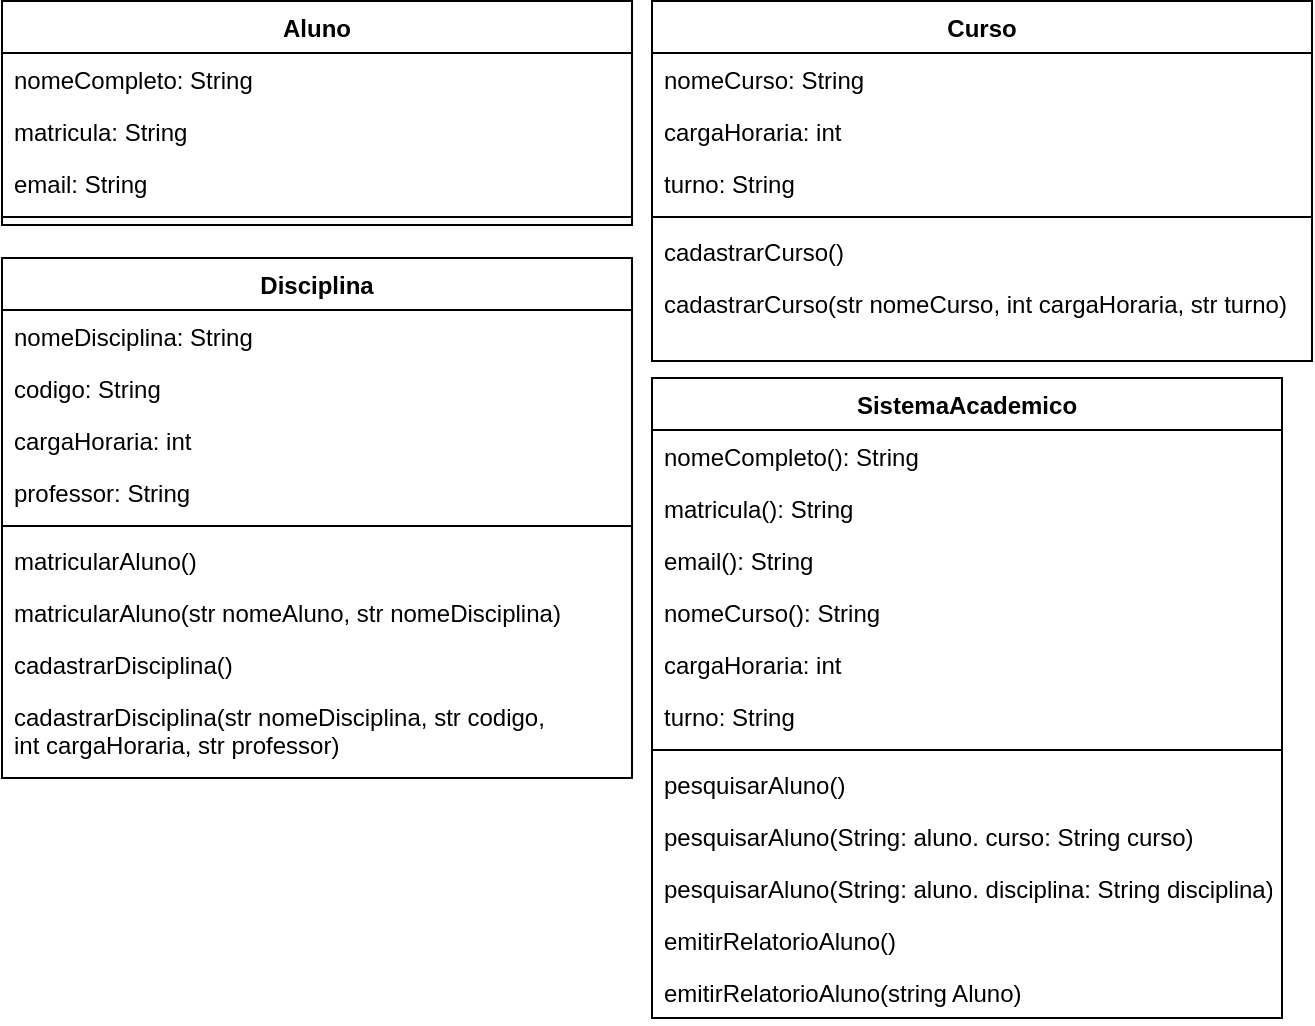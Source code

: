 <mxfile>
    <diagram id="dzd5T2bqEIZQxkTFIxDC" name="Page-1">
        <mxGraphModel dx="757" dy="433" grid="1" gridSize="10" guides="1" tooltips="1" connect="1" arrows="1" fold="1" page="1" pageScale="1" pageWidth="850" pageHeight="1100" math="0" shadow="0">
            <root>
                <mxCell id="0"/>
                <mxCell id="1" parent="0"/>
                <mxCell id="axf6R6CwoxNQ-fYzo1CO-9" value="Aluno" style="swimlane;fontStyle=1;align=center;verticalAlign=top;childLayout=stackLayout;horizontal=1;startSize=26;horizontalStack=0;resizeParent=1;resizeParentMax=0;resizeLast=0;collapsible=1;marginBottom=0;" parent="1" vertex="1">
                    <mxGeometry x="315" y="141.5" width="315" height="112" as="geometry"/>
                </mxCell>
                <mxCell id="axf6R6CwoxNQ-fYzo1CO-10" value="nomeCompleto: String" style="text;strokeColor=none;fillColor=none;align=left;verticalAlign=top;spacingLeft=4;spacingRight=4;overflow=hidden;rotatable=0;points=[[0,0.5],[1,0.5]];portConstraint=eastwest;" parent="axf6R6CwoxNQ-fYzo1CO-9" vertex="1">
                    <mxGeometry y="26" width="315" height="26" as="geometry"/>
                </mxCell>
                <mxCell id="axf6R6CwoxNQ-fYzo1CO-13" value="matricula: String" style="text;strokeColor=none;fillColor=none;align=left;verticalAlign=top;spacingLeft=4;spacingRight=4;overflow=hidden;rotatable=0;points=[[0,0.5],[1,0.5]];portConstraint=eastwest;" parent="axf6R6CwoxNQ-fYzo1CO-9" vertex="1">
                    <mxGeometry y="52" width="315" height="26" as="geometry"/>
                </mxCell>
                <mxCell id="axf6R6CwoxNQ-fYzo1CO-14" value="email: String" style="text;strokeColor=none;fillColor=none;align=left;verticalAlign=top;spacingLeft=4;spacingRight=4;overflow=hidden;rotatable=0;points=[[0,0.5],[1,0.5]];portConstraint=eastwest;" parent="axf6R6CwoxNQ-fYzo1CO-9" vertex="1">
                    <mxGeometry y="78" width="315" height="26" as="geometry"/>
                </mxCell>
                <mxCell id="axf6R6CwoxNQ-fYzo1CO-11" value="" style="line;strokeWidth=1;fillColor=none;align=left;verticalAlign=middle;spacingTop=-1;spacingLeft=3;spacingRight=3;rotatable=0;labelPosition=right;points=[];portConstraint=eastwest;" parent="axf6R6CwoxNQ-fYzo1CO-9" vertex="1">
                    <mxGeometry y="104" width="315" height="8" as="geometry"/>
                </mxCell>
                <mxCell id="19" value="Curso" style="swimlane;fontStyle=1;align=center;verticalAlign=top;childLayout=stackLayout;horizontal=1;startSize=26;horizontalStack=0;resizeParent=1;resizeParentMax=0;resizeLast=0;collapsible=1;marginBottom=0;" parent="1" vertex="1">
                    <mxGeometry x="640" y="141.5" width="330" height="180" as="geometry"/>
                </mxCell>
                <mxCell id="20" value="nomeCurso: String" style="text;strokeColor=none;fillColor=none;align=left;verticalAlign=top;spacingLeft=4;spacingRight=4;overflow=hidden;rotatable=0;points=[[0,0.5],[1,0.5]];portConstraint=eastwest;" parent="19" vertex="1">
                    <mxGeometry y="26" width="330" height="26" as="geometry"/>
                </mxCell>
                <mxCell id="21" value="cargaHoraria: int" style="text;strokeColor=none;fillColor=none;align=left;verticalAlign=top;spacingLeft=4;spacingRight=4;overflow=hidden;rotatable=0;points=[[0,0.5],[1,0.5]];portConstraint=eastwest;" parent="19" vertex="1">
                    <mxGeometry y="52" width="330" height="26" as="geometry"/>
                </mxCell>
                <mxCell id="22" value="turno: String" style="text;strokeColor=none;fillColor=none;align=left;verticalAlign=top;spacingLeft=4;spacingRight=4;overflow=hidden;rotatable=0;points=[[0,0.5],[1,0.5]];portConstraint=eastwest;" parent="19" vertex="1">
                    <mxGeometry y="78" width="330" height="26" as="geometry"/>
                </mxCell>
                <mxCell id="23" value="" style="line;strokeWidth=1;fillColor=none;align=left;verticalAlign=middle;spacingTop=-1;spacingLeft=3;spacingRight=3;rotatable=0;labelPosition=right;points=[];portConstraint=eastwest;" parent="19" vertex="1">
                    <mxGeometry y="104" width="330" height="8" as="geometry"/>
                </mxCell>
                <mxCell id="24" value="cadastrarCurso()" style="text;strokeColor=none;fillColor=none;align=left;verticalAlign=top;spacingLeft=4;spacingRight=4;overflow=hidden;rotatable=0;points=[[0,0.5],[1,0.5]];portConstraint=eastwest;" parent="19" vertex="1">
                    <mxGeometry y="112" width="330" height="26" as="geometry"/>
                </mxCell>
                <mxCell id="25" value="cadastrarCurso(str nomeCurso, int cargaHoraria, str turno)" style="text;strokeColor=none;fillColor=none;align=left;verticalAlign=top;spacingLeft=4;spacingRight=4;overflow=hidden;rotatable=0;points=[[0,0.5],[1,0.5]];portConstraint=eastwest;" parent="19" vertex="1">
                    <mxGeometry y="138" width="330" height="42" as="geometry"/>
                </mxCell>
                <mxCell id="29" value="Disciplina" style="swimlane;fontStyle=1;align=center;verticalAlign=top;childLayout=stackLayout;horizontal=1;startSize=26;horizontalStack=0;resizeParent=1;resizeParentMax=0;resizeLast=0;collapsible=1;marginBottom=0;" parent="1" vertex="1">
                    <mxGeometry x="315" y="270" width="315" height="260" as="geometry"/>
                </mxCell>
                <mxCell id="30" value="nomeDisciplina: String" style="text;strokeColor=none;fillColor=none;align=left;verticalAlign=top;spacingLeft=4;spacingRight=4;overflow=hidden;rotatable=0;points=[[0,0.5],[1,0.5]];portConstraint=eastwest;" parent="29" vertex="1">
                    <mxGeometry y="26" width="315" height="26" as="geometry"/>
                </mxCell>
                <mxCell id="31" value="codigo: String" style="text;strokeColor=none;fillColor=none;align=left;verticalAlign=top;spacingLeft=4;spacingRight=4;overflow=hidden;rotatable=0;points=[[0,0.5],[1,0.5]];portConstraint=eastwest;" parent="29" vertex="1">
                    <mxGeometry y="52" width="315" height="26" as="geometry"/>
                </mxCell>
                <mxCell id="32" value="cargaHoraria: int" style="text;strokeColor=none;fillColor=none;align=left;verticalAlign=top;spacingLeft=4;spacingRight=4;overflow=hidden;rotatable=0;points=[[0,0.5],[1,0.5]];portConstraint=eastwest;" parent="29" vertex="1">
                    <mxGeometry y="78" width="315" height="26" as="geometry"/>
                </mxCell>
                <mxCell id="49" value="professor: String" style="text;strokeColor=none;fillColor=none;align=left;verticalAlign=top;spacingLeft=4;spacingRight=4;overflow=hidden;rotatable=0;points=[[0,0.5],[1,0.5]];portConstraint=eastwest;" parent="29" vertex="1">
                    <mxGeometry y="104" width="315" height="26" as="geometry"/>
                </mxCell>
                <mxCell id="33" value="" style="line;strokeWidth=1;fillColor=none;align=left;verticalAlign=middle;spacingTop=-1;spacingLeft=3;spacingRight=3;rotatable=0;labelPosition=right;points=[];portConstraint=eastwest;" parent="29" vertex="1">
                    <mxGeometry y="130" width="315" height="8" as="geometry"/>
                </mxCell>
                <mxCell id="34" value="matricularAluno()" style="text;strokeColor=none;fillColor=none;align=left;verticalAlign=top;spacingLeft=4;spacingRight=4;overflow=hidden;rotatable=0;points=[[0,0.5],[1,0.5]];portConstraint=eastwest;" parent="29" vertex="1">
                    <mxGeometry y="138" width="315" height="26" as="geometry"/>
                </mxCell>
                <mxCell id="50" value="matricularAluno(str nomeAluno, str nomeDisciplina)" style="text;strokeColor=none;fillColor=none;align=left;verticalAlign=top;spacingLeft=4;spacingRight=4;overflow=hidden;rotatable=0;points=[[0,0.5],[1,0.5]];portConstraint=eastwest;" parent="29" vertex="1">
                    <mxGeometry y="164" width="315" height="26" as="geometry"/>
                </mxCell>
                <mxCell id="35" value="cadastrarDisciplina()" style="text;strokeColor=none;fillColor=none;align=left;verticalAlign=top;spacingLeft=4;spacingRight=4;overflow=hidden;rotatable=0;points=[[0,0.5],[1,0.5]];portConstraint=eastwest;" parent="29" vertex="1">
                    <mxGeometry y="190" width="315" height="26" as="geometry"/>
                </mxCell>
                <mxCell id="51" value="cadastrarDisciplina(str nomeDisciplina, str codigo,&#10;int cargaHoraria, str professor)" style="text;strokeColor=none;fillColor=none;align=left;verticalAlign=top;spacingLeft=4;spacingRight=4;overflow=hidden;rotatable=0;points=[[0,0.5],[1,0.5]];portConstraint=eastwest;" parent="29" vertex="1">
                    <mxGeometry y="216" width="315" height="44" as="geometry"/>
                </mxCell>
                <mxCell id="39" value="SistemaAcademico" style="swimlane;fontStyle=1;align=center;verticalAlign=top;childLayout=stackLayout;horizontal=1;startSize=26;horizontalStack=0;resizeParent=1;resizeParentMax=0;resizeLast=0;collapsible=1;marginBottom=0;" parent="1" vertex="1">
                    <mxGeometry x="640" y="330" width="315" height="320" as="geometry"/>
                </mxCell>
                <mxCell id="53" value="nomeCompleto(): String" style="text;strokeColor=none;fillColor=none;align=left;verticalAlign=top;spacingLeft=4;spacingRight=4;overflow=hidden;rotatable=0;points=[[0,0.5],[1,0.5]];portConstraint=eastwest;" vertex="1" parent="39">
                    <mxGeometry y="26" width="315" height="26" as="geometry"/>
                </mxCell>
                <mxCell id="54" value="matricula(): String" style="text;strokeColor=none;fillColor=none;align=left;verticalAlign=top;spacingLeft=4;spacingRight=4;overflow=hidden;rotatable=0;points=[[0,0.5],[1,0.5]];portConstraint=eastwest;" vertex="1" parent="39">
                    <mxGeometry y="52" width="315" height="26" as="geometry"/>
                </mxCell>
                <mxCell id="55" value="email(): String" style="text;strokeColor=none;fillColor=none;align=left;verticalAlign=top;spacingLeft=4;spacingRight=4;overflow=hidden;rotatable=0;points=[[0,0.5],[1,0.5]];portConstraint=eastwest;" vertex="1" parent="39">
                    <mxGeometry y="78" width="315" height="26" as="geometry"/>
                </mxCell>
                <mxCell id="56" value="nomeCurso(): String" style="text;strokeColor=none;fillColor=none;align=left;verticalAlign=top;spacingLeft=4;spacingRight=4;overflow=hidden;rotatable=0;points=[[0,0.5],[1,0.5]];portConstraint=eastwest;" vertex="1" parent="39">
                    <mxGeometry y="104" width="315" height="26" as="geometry"/>
                </mxCell>
                <mxCell id="57" value="cargaHoraria: int" style="text;strokeColor=none;fillColor=none;align=left;verticalAlign=top;spacingLeft=4;spacingRight=4;overflow=hidden;rotatable=0;points=[[0,0.5],[1,0.5]];portConstraint=eastwest;" vertex="1" parent="39">
                    <mxGeometry y="130" width="315" height="26" as="geometry"/>
                </mxCell>
                <mxCell id="58" value="turno: String" style="text;strokeColor=none;fillColor=none;align=left;verticalAlign=top;spacingLeft=4;spacingRight=4;overflow=hidden;rotatable=0;points=[[0,0.5],[1,0.5]];portConstraint=eastwest;" vertex="1" parent="39">
                    <mxGeometry y="156" width="315" height="26" as="geometry"/>
                </mxCell>
                <mxCell id="43" value="" style="line;strokeWidth=1;fillColor=none;align=left;verticalAlign=middle;spacingTop=-1;spacingLeft=3;spacingRight=3;rotatable=0;labelPosition=right;points=[];portConstraint=eastwest;" parent="39" vertex="1">
                    <mxGeometry y="182" width="315" height="8" as="geometry"/>
                </mxCell>
                <mxCell id="44" value="pesquisarAluno()" style="text;strokeColor=none;fillColor=none;align=left;verticalAlign=top;spacingLeft=4;spacingRight=4;overflow=hidden;rotatable=0;points=[[0,0.5],[1,0.5]];portConstraint=eastwest;" parent="39" vertex="1">
                    <mxGeometry y="190" width="315" height="26" as="geometry"/>
                </mxCell>
                <mxCell id="45" value="pesquisarAluno(String: aluno. curso: String curso)" style="text;strokeColor=none;fillColor=none;align=left;verticalAlign=top;spacingLeft=4;spacingRight=4;overflow=hidden;rotatable=0;points=[[0,0.5],[1,0.5]];portConstraint=eastwest;" parent="39" vertex="1">
                    <mxGeometry y="216" width="315" height="26" as="geometry"/>
                </mxCell>
                <mxCell id="46" value="pesquisarAluno(String: aluno. disciplina: String disciplina)" style="text;strokeColor=none;fillColor=none;align=left;verticalAlign=top;spacingLeft=4;spacingRight=4;overflow=hidden;rotatable=0;points=[[0,0.5],[1,0.5]];portConstraint=eastwest;" parent="39" vertex="1">
                    <mxGeometry y="242" width="315" height="26" as="geometry"/>
                </mxCell>
                <mxCell id="47" value="emitirRelatorioAluno()&#10;" style="text;strokeColor=none;fillColor=none;align=left;verticalAlign=top;spacingLeft=4;spacingRight=4;overflow=hidden;rotatable=0;points=[[0,0.5],[1,0.5]];portConstraint=eastwest;" parent="39" vertex="1">
                    <mxGeometry y="268" width="315" height="26" as="geometry"/>
                </mxCell>
                <mxCell id="48" value="emitirRelatorioAluno(string Aluno)&#10;" style="text;strokeColor=none;fillColor=none;align=left;verticalAlign=top;spacingLeft=4;spacingRight=4;overflow=hidden;rotatable=0;points=[[0,0.5],[1,0.5]];portConstraint=eastwest;" parent="39" vertex="1">
                    <mxGeometry y="294" width="315" height="26" as="geometry"/>
                </mxCell>
            </root>
        </mxGraphModel>
    </diagram>
</mxfile>